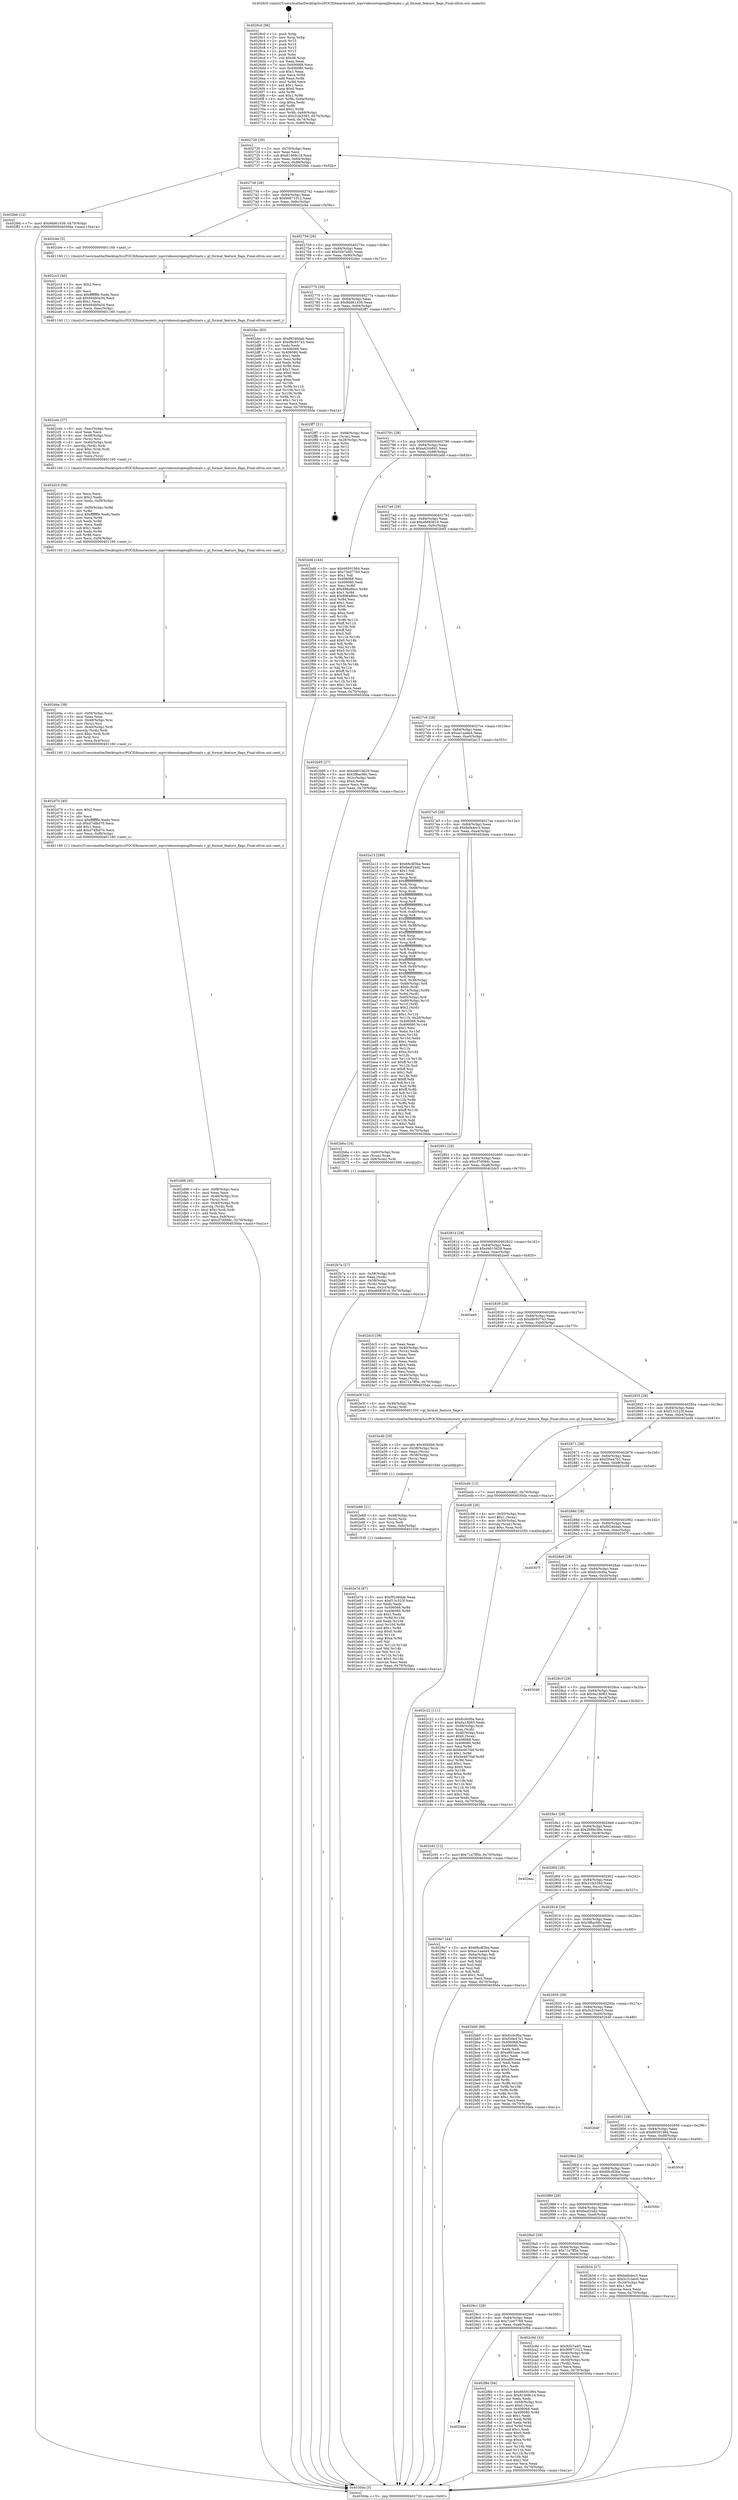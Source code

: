 digraph "0x4026c0" {
  label = "0x4026c0 (/mnt/c/Users/mathe/Desktop/tcc/POCII/binaries/extr_mpvvideooutopenglformats.c_gl_format_feature_flags_Final-ollvm.out::main(0))"
  labelloc = "t"
  node[shape=record]

  Entry [label="",width=0.3,height=0.3,shape=circle,fillcolor=black,style=filled]
  "0x402720" [label="{
     0x402720 [29]\l
     | [instrs]\l
     &nbsp;&nbsp;0x402720 \<+3\>: mov -0x70(%rbp),%eax\l
     &nbsp;&nbsp;0x402723 \<+2\>: mov %eax,%ecx\l
     &nbsp;&nbsp;0x402725 \<+6\>: sub $0x81469c1d,%ecx\l
     &nbsp;&nbsp;0x40272b \<+6\>: mov %eax,-0x84(%rbp)\l
     &nbsp;&nbsp;0x402731 \<+6\>: mov %ecx,-0x88(%rbp)\l
     &nbsp;&nbsp;0x402737 \<+6\>: je 0000000000402feb \<main+0x92b\>\l
  }"]
  "0x402feb" [label="{
     0x402feb [12]\l
     | [instrs]\l
     &nbsp;&nbsp;0x402feb \<+7\>: movl $0x9dd61439,-0x70(%rbp)\l
     &nbsp;&nbsp;0x402ff2 \<+5\>: jmp 00000000004030da \<main+0xa1a\>\l
  }"]
  "0x40273d" [label="{
     0x40273d [28]\l
     | [instrs]\l
     &nbsp;&nbsp;0x40273d \<+5\>: jmp 0000000000402742 \<main+0x82\>\l
     &nbsp;&nbsp;0x402742 \<+6\>: mov -0x84(%rbp),%eax\l
     &nbsp;&nbsp;0x402748 \<+5\>: sub $0x90871012,%eax\l
     &nbsp;&nbsp;0x40274d \<+6\>: mov %eax,-0x8c(%rbp)\l
     &nbsp;&nbsp;0x402753 \<+6\>: je 0000000000402cbe \<main+0x5fe\>\l
  }"]
  Exit [label="",width=0.3,height=0.3,shape=circle,fillcolor=black,style=filled,peripheries=2]
  "0x402cbe" [label="{
     0x402cbe [5]\l
     | [instrs]\l
     &nbsp;&nbsp;0x402cbe \<+5\>: call 0000000000401160 \<next_i\>\l
     | [calls]\l
     &nbsp;&nbsp;0x401160 \{1\} (/mnt/c/Users/mathe/Desktop/tcc/POCII/binaries/extr_mpvvideooutopenglformats.c_gl_format_feature_flags_Final-ollvm.out::next_i)\l
  }"]
  "0x402759" [label="{
     0x402759 [28]\l
     | [instrs]\l
     &nbsp;&nbsp;0x402759 \<+5\>: jmp 000000000040275e \<main+0x9e\>\l
     &nbsp;&nbsp;0x40275e \<+6\>: mov -0x84(%rbp),%eax\l
     &nbsp;&nbsp;0x402764 \<+5\>: sub $0x92b7a4f1,%eax\l
     &nbsp;&nbsp;0x402769 \<+6\>: mov %eax,-0x90(%rbp)\l
     &nbsp;&nbsp;0x40276f \<+6\>: je 0000000000402dec \<main+0x72c\>\l
  }"]
  "0x4029dd" [label="{
     0x4029dd\l
  }", style=dashed]
  "0x402dec" [label="{
     0x402dec [83]\l
     | [instrs]\l
     &nbsp;&nbsp;0x402dec \<+5\>: mov $0xf9246dab,%eax\l
     &nbsp;&nbsp;0x402df1 \<+5\>: mov $0xd8c93743,%ecx\l
     &nbsp;&nbsp;0x402df6 \<+2\>: xor %edx,%edx\l
     &nbsp;&nbsp;0x402df8 \<+7\>: mov 0x406068,%esi\l
     &nbsp;&nbsp;0x402dff \<+7\>: mov 0x406080,%edi\l
     &nbsp;&nbsp;0x402e06 \<+3\>: sub $0x1,%edx\l
     &nbsp;&nbsp;0x402e09 \<+3\>: mov %esi,%r8d\l
     &nbsp;&nbsp;0x402e0c \<+3\>: add %edx,%r8d\l
     &nbsp;&nbsp;0x402e0f \<+4\>: imul %r8d,%esi\l
     &nbsp;&nbsp;0x402e13 \<+3\>: and $0x1,%esi\l
     &nbsp;&nbsp;0x402e16 \<+3\>: cmp $0x0,%esi\l
     &nbsp;&nbsp;0x402e19 \<+4\>: sete %r9b\l
     &nbsp;&nbsp;0x402e1d \<+3\>: cmp $0xa,%edi\l
     &nbsp;&nbsp;0x402e20 \<+4\>: setl %r10b\l
     &nbsp;&nbsp;0x402e24 \<+3\>: mov %r9b,%r11b\l
     &nbsp;&nbsp;0x402e27 \<+3\>: and %r10b,%r11b\l
     &nbsp;&nbsp;0x402e2a \<+3\>: xor %r10b,%r9b\l
     &nbsp;&nbsp;0x402e2d \<+3\>: or %r9b,%r11b\l
     &nbsp;&nbsp;0x402e30 \<+4\>: test $0x1,%r11b\l
     &nbsp;&nbsp;0x402e34 \<+3\>: cmovne %ecx,%eax\l
     &nbsp;&nbsp;0x402e37 \<+3\>: mov %eax,-0x70(%rbp)\l
     &nbsp;&nbsp;0x402e3a \<+5\>: jmp 00000000004030da \<main+0xa1a\>\l
  }"]
  "0x402775" [label="{
     0x402775 [28]\l
     | [instrs]\l
     &nbsp;&nbsp;0x402775 \<+5\>: jmp 000000000040277a \<main+0xba\>\l
     &nbsp;&nbsp;0x40277a \<+6\>: mov -0x84(%rbp),%eax\l
     &nbsp;&nbsp;0x402780 \<+5\>: sub $0x9dd61439,%eax\l
     &nbsp;&nbsp;0x402785 \<+6\>: mov %eax,-0x94(%rbp)\l
     &nbsp;&nbsp;0x40278b \<+6\>: je 0000000000402ff7 \<main+0x937\>\l
  }"]
  "0x402f8d" [label="{
     0x402f8d [94]\l
     | [instrs]\l
     &nbsp;&nbsp;0x402f8d \<+5\>: mov $0x66591984,%eax\l
     &nbsp;&nbsp;0x402f92 \<+5\>: mov $0x81469c1d,%ecx\l
     &nbsp;&nbsp;0x402f97 \<+2\>: xor %edx,%edx\l
     &nbsp;&nbsp;0x402f99 \<+4\>: mov -0x68(%rbp),%rsi\l
     &nbsp;&nbsp;0x402f9d \<+6\>: movl $0x0,(%rsi)\l
     &nbsp;&nbsp;0x402fa3 \<+7\>: mov 0x406068,%edi\l
     &nbsp;&nbsp;0x402faa \<+8\>: mov 0x406080,%r8d\l
     &nbsp;&nbsp;0x402fb2 \<+3\>: sub $0x1,%edx\l
     &nbsp;&nbsp;0x402fb5 \<+3\>: mov %edi,%r9d\l
     &nbsp;&nbsp;0x402fb8 \<+3\>: add %edx,%r9d\l
     &nbsp;&nbsp;0x402fbb \<+4\>: imul %r9d,%edi\l
     &nbsp;&nbsp;0x402fbf \<+3\>: and $0x1,%edi\l
     &nbsp;&nbsp;0x402fc2 \<+3\>: cmp $0x0,%edi\l
     &nbsp;&nbsp;0x402fc5 \<+4\>: sete %r10b\l
     &nbsp;&nbsp;0x402fc9 \<+4\>: cmp $0xa,%r8d\l
     &nbsp;&nbsp;0x402fcd \<+4\>: setl %r11b\l
     &nbsp;&nbsp;0x402fd1 \<+3\>: mov %r10b,%bl\l
     &nbsp;&nbsp;0x402fd4 \<+3\>: and %r11b,%bl\l
     &nbsp;&nbsp;0x402fd7 \<+3\>: xor %r11b,%r10b\l
     &nbsp;&nbsp;0x402fda \<+3\>: or %r10b,%bl\l
     &nbsp;&nbsp;0x402fdd \<+3\>: test $0x1,%bl\l
     &nbsp;&nbsp;0x402fe0 \<+3\>: cmovne %ecx,%eax\l
     &nbsp;&nbsp;0x402fe3 \<+3\>: mov %eax,-0x70(%rbp)\l
     &nbsp;&nbsp;0x402fe6 \<+5\>: jmp 00000000004030da \<main+0xa1a\>\l
  }"]
  "0x402ff7" [label="{
     0x402ff7 [21]\l
     | [instrs]\l
     &nbsp;&nbsp;0x402ff7 \<+4\>: mov -0x68(%rbp),%rax\l
     &nbsp;&nbsp;0x402ffb \<+2\>: mov (%rax),%eax\l
     &nbsp;&nbsp;0x402ffd \<+4\>: lea -0x28(%rbp),%rsp\l
     &nbsp;&nbsp;0x403001 \<+1\>: pop %rbx\l
     &nbsp;&nbsp;0x403002 \<+2\>: pop %r12\l
     &nbsp;&nbsp;0x403004 \<+2\>: pop %r13\l
     &nbsp;&nbsp;0x403006 \<+2\>: pop %r14\l
     &nbsp;&nbsp;0x403008 \<+2\>: pop %r15\l
     &nbsp;&nbsp;0x40300a \<+1\>: pop %rbp\l
     &nbsp;&nbsp;0x40300b \<+1\>: ret\l
  }"]
  "0x402791" [label="{
     0x402791 [28]\l
     | [instrs]\l
     &nbsp;&nbsp;0x402791 \<+5\>: jmp 0000000000402796 \<main+0xd6\>\l
     &nbsp;&nbsp;0x402796 \<+6\>: mov -0x84(%rbp),%eax\l
     &nbsp;&nbsp;0x40279c \<+5\>: sub $0xa42cb8d1,%eax\l
     &nbsp;&nbsp;0x4027a1 \<+6\>: mov %eax,-0x98(%rbp)\l
     &nbsp;&nbsp;0x4027a7 \<+6\>: je 0000000000402efd \<main+0x83d\>\l
  }"]
  "0x402e7d" [label="{
     0x402e7d [87]\l
     | [instrs]\l
     &nbsp;&nbsp;0x402e7d \<+5\>: mov $0xf9246dab,%eax\l
     &nbsp;&nbsp;0x402e82 \<+5\>: mov $0xf13c323f,%esi\l
     &nbsp;&nbsp;0x402e87 \<+2\>: xor %edx,%edx\l
     &nbsp;&nbsp;0x402e89 \<+8\>: mov 0x406068,%r8d\l
     &nbsp;&nbsp;0x402e91 \<+8\>: mov 0x406080,%r9d\l
     &nbsp;&nbsp;0x402e99 \<+3\>: sub $0x1,%edx\l
     &nbsp;&nbsp;0x402e9c \<+3\>: mov %r8d,%r10d\l
     &nbsp;&nbsp;0x402e9f \<+3\>: add %edx,%r10d\l
     &nbsp;&nbsp;0x402ea2 \<+4\>: imul %r10d,%r8d\l
     &nbsp;&nbsp;0x402ea6 \<+4\>: and $0x1,%r8d\l
     &nbsp;&nbsp;0x402eaa \<+4\>: cmp $0x0,%r8d\l
     &nbsp;&nbsp;0x402eae \<+4\>: sete %r11b\l
     &nbsp;&nbsp;0x402eb2 \<+4\>: cmp $0xa,%r9d\l
     &nbsp;&nbsp;0x402eb6 \<+3\>: setl %bl\l
     &nbsp;&nbsp;0x402eb9 \<+3\>: mov %r11b,%r14b\l
     &nbsp;&nbsp;0x402ebc \<+3\>: and %bl,%r14b\l
     &nbsp;&nbsp;0x402ebf \<+3\>: xor %bl,%r11b\l
     &nbsp;&nbsp;0x402ec2 \<+3\>: or %r11b,%r14b\l
     &nbsp;&nbsp;0x402ec5 \<+4\>: test $0x1,%r14b\l
     &nbsp;&nbsp;0x402ec9 \<+3\>: cmovne %esi,%eax\l
     &nbsp;&nbsp;0x402ecc \<+3\>: mov %eax,-0x70(%rbp)\l
     &nbsp;&nbsp;0x402ecf \<+5\>: jmp 00000000004030da \<main+0xa1a\>\l
  }"]
  "0x402efd" [label="{
     0x402efd [144]\l
     | [instrs]\l
     &nbsp;&nbsp;0x402efd \<+5\>: mov $0x66591984,%eax\l
     &nbsp;&nbsp;0x402f02 \<+5\>: mov $0x72e07769,%ecx\l
     &nbsp;&nbsp;0x402f07 \<+2\>: mov $0x1,%dl\l
     &nbsp;&nbsp;0x402f09 \<+7\>: mov 0x406068,%esi\l
     &nbsp;&nbsp;0x402f10 \<+7\>: mov 0x406080,%edi\l
     &nbsp;&nbsp;0x402f17 \<+3\>: mov %esi,%r8d\l
     &nbsp;&nbsp;0x402f1a \<+7\>: sub $0x896a8bcc,%r8d\l
     &nbsp;&nbsp;0x402f21 \<+4\>: sub $0x1,%r8d\l
     &nbsp;&nbsp;0x402f25 \<+7\>: add $0x896a8bcc,%r8d\l
     &nbsp;&nbsp;0x402f2c \<+4\>: imul %r8d,%esi\l
     &nbsp;&nbsp;0x402f30 \<+3\>: and $0x1,%esi\l
     &nbsp;&nbsp;0x402f33 \<+3\>: cmp $0x0,%esi\l
     &nbsp;&nbsp;0x402f36 \<+4\>: sete %r9b\l
     &nbsp;&nbsp;0x402f3a \<+3\>: cmp $0xa,%edi\l
     &nbsp;&nbsp;0x402f3d \<+4\>: setl %r10b\l
     &nbsp;&nbsp;0x402f41 \<+3\>: mov %r9b,%r11b\l
     &nbsp;&nbsp;0x402f44 \<+4\>: xor $0xff,%r11b\l
     &nbsp;&nbsp;0x402f48 \<+3\>: mov %r10b,%bl\l
     &nbsp;&nbsp;0x402f4b \<+3\>: xor $0xff,%bl\l
     &nbsp;&nbsp;0x402f4e \<+3\>: xor $0x0,%dl\l
     &nbsp;&nbsp;0x402f51 \<+3\>: mov %r11b,%r14b\l
     &nbsp;&nbsp;0x402f54 \<+4\>: and $0x0,%r14b\l
     &nbsp;&nbsp;0x402f58 \<+3\>: and %dl,%r9b\l
     &nbsp;&nbsp;0x402f5b \<+3\>: mov %bl,%r15b\l
     &nbsp;&nbsp;0x402f5e \<+4\>: and $0x0,%r15b\l
     &nbsp;&nbsp;0x402f62 \<+3\>: and %dl,%r10b\l
     &nbsp;&nbsp;0x402f65 \<+3\>: or %r9b,%r14b\l
     &nbsp;&nbsp;0x402f68 \<+3\>: or %r10b,%r15b\l
     &nbsp;&nbsp;0x402f6b \<+3\>: xor %r15b,%r14b\l
     &nbsp;&nbsp;0x402f6e \<+3\>: or %bl,%r11b\l
     &nbsp;&nbsp;0x402f71 \<+4\>: xor $0xff,%r11b\l
     &nbsp;&nbsp;0x402f75 \<+3\>: or $0x0,%dl\l
     &nbsp;&nbsp;0x402f78 \<+3\>: and %dl,%r11b\l
     &nbsp;&nbsp;0x402f7b \<+3\>: or %r11b,%r14b\l
     &nbsp;&nbsp;0x402f7e \<+4\>: test $0x1,%r14b\l
     &nbsp;&nbsp;0x402f82 \<+3\>: cmovne %ecx,%eax\l
     &nbsp;&nbsp;0x402f85 \<+3\>: mov %eax,-0x70(%rbp)\l
     &nbsp;&nbsp;0x402f88 \<+5\>: jmp 00000000004030da \<main+0xa1a\>\l
  }"]
  "0x4027ad" [label="{
     0x4027ad [28]\l
     | [instrs]\l
     &nbsp;&nbsp;0x4027ad \<+5\>: jmp 00000000004027b2 \<main+0xf2\>\l
     &nbsp;&nbsp;0x4027b2 \<+6\>: mov -0x84(%rbp),%eax\l
     &nbsp;&nbsp;0x4027b8 \<+5\>: sub $0xa6683616,%eax\l
     &nbsp;&nbsp;0x4027bd \<+6\>: mov %eax,-0x9c(%rbp)\l
     &nbsp;&nbsp;0x4027c3 \<+6\>: je 0000000000402b95 \<main+0x4d5\>\l
  }"]
  "0x402e68" [label="{
     0x402e68 [21]\l
     | [instrs]\l
     &nbsp;&nbsp;0x402e68 \<+4\>: mov -0x48(%rbp),%rcx\l
     &nbsp;&nbsp;0x402e6c \<+3\>: mov (%rcx),%rcx\l
     &nbsp;&nbsp;0x402e6f \<+3\>: mov %rcx,%rdi\l
     &nbsp;&nbsp;0x402e72 \<+6\>: mov %eax,-0xfc(%rbp)\l
     &nbsp;&nbsp;0x402e78 \<+5\>: call 0000000000401030 \<free@plt\>\l
     | [calls]\l
     &nbsp;&nbsp;0x401030 \{1\} (unknown)\l
  }"]
  "0x402b95" [label="{
     0x402b95 [27]\l
     | [instrs]\l
     &nbsp;&nbsp;0x402b95 \<+5\>: mov $0xd4615629,%eax\l
     &nbsp;&nbsp;0x402b9a \<+5\>: mov $0x3f8ac98c,%ecx\l
     &nbsp;&nbsp;0x402b9f \<+3\>: mov -0x2c(%rbp),%edx\l
     &nbsp;&nbsp;0x402ba2 \<+3\>: cmp $0x0,%edx\l
     &nbsp;&nbsp;0x402ba5 \<+3\>: cmove %ecx,%eax\l
     &nbsp;&nbsp;0x402ba8 \<+3\>: mov %eax,-0x70(%rbp)\l
     &nbsp;&nbsp;0x402bab \<+5\>: jmp 00000000004030da \<main+0xa1a\>\l
  }"]
  "0x4027c9" [label="{
     0x4027c9 [28]\l
     | [instrs]\l
     &nbsp;&nbsp;0x4027c9 \<+5\>: jmp 00000000004027ce \<main+0x10e\>\l
     &nbsp;&nbsp;0x4027ce \<+6\>: mov -0x84(%rbp),%eax\l
     &nbsp;&nbsp;0x4027d4 \<+5\>: sub $0xac1aade4,%eax\l
     &nbsp;&nbsp;0x4027d9 \<+6\>: mov %eax,-0xa0(%rbp)\l
     &nbsp;&nbsp;0x4027df \<+6\>: je 0000000000402a13 \<main+0x353\>\l
  }"]
  "0x402e4b" [label="{
     0x402e4b [29]\l
     | [instrs]\l
     &nbsp;&nbsp;0x402e4b \<+10\>: movabs $0x4040b6,%rdi\l
     &nbsp;&nbsp;0x402e55 \<+4\>: mov -0x38(%rbp),%rcx\l
     &nbsp;&nbsp;0x402e59 \<+2\>: mov %eax,(%rcx)\l
     &nbsp;&nbsp;0x402e5b \<+4\>: mov -0x38(%rbp),%rcx\l
     &nbsp;&nbsp;0x402e5f \<+2\>: mov (%rcx),%esi\l
     &nbsp;&nbsp;0x402e61 \<+2\>: mov $0x0,%al\l
     &nbsp;&nbsp;0x402e63 \<+5\>: call 0000000000401040 \<printf@plt\>\l
     | [calls]\l
     &nbsp;&nbsp;0x401040 \{1\} (unknown)\l
  }"]
  "0x402a13" [label="{
     0x402a13 [289]\l
     | [instrs]\l
     &nbsp;&nbsp;0x402a13 \<+5\>: mov $0x68cdf3ba,%eax\l
     &nbsp;&nbsp;0x402a18 \<+5\>: mov $0x6eaf1bd2,%ecx\l
     &nbsp;&nbsp;0x402a1d \<+2\>: mov $0x1,%dl\l
     &nbsp;&nbsp;0x402a1f \<+2\>: xor %esi,%esi\l
     &nbsp;&nbsp;0x402a21 \<+3\>: mov %rsp,%rdi\l
     &nbsp;&nbsp;0x402a24 \<+4\>: add $0xfffffffffffffff0,%rdi\l
     &nbsp;&nbsp;0x402a28 \<+3\>: mov %rdi,%rsp\l
     &nbsp;&nbsp;0x402a2b \<+4\>: mov %rdi,-0x68(%rbp)\l
     &nbsp;&nbsp;0x402a2f \<+3\>: mov %rsp,%rdi\l
     &nbsp;&nbsp;0x402a32 \<+4\>: add $0xfffffffffffffff0,%rdi\l
     &nbsp;&nbsp;0x402a36 \<+3\>: mov %rdi,%rsp\l
     &nbsp;&nbsp;0x402a39 \<+3\>: mov %rsp,%r8\l
     &nbsp;&nbsp;0x402a3c \<+4\>: add $0xfffffffffffffff0,%r8\l
     &nbsp;&nbsp;0x402a40 \<+3\>: mov %r8,%rsp\l
     &nbsp;&nbsp;0x402a43 \<+4\>: mov %r8,-0x60(%rbp)\l
     &nbsp;&nbsp;0x402a47 \<+3\>: mov %rsp,%r8\l
     &nbsp;&nbsp;0x402a4a \<+4\>: add $0xfffffffffffffff0,%r8\l
     &nbsp;&nbsp;0x402a4e \<+3\>: mov %r8,%rsp\l
     &nbsp;&nbsp;0x402a51 \<+4\>: mov %r8,-0x58(%rbp)\l
     &nbsp;&nbsp;0x402a55 \<+3\>: mov %rsp,%r8\l
     &nbsp;&nbsp;0x402a58 \<+4\>: add $0xfffffffffffffff0,%r8\l
     &nbsp;&nbsp;0x402a5c \<+3\>: mov %r8,%rsp\l
     &nbsp;&nbsp;0x402a5f \<+4\>: mov %r8,-0x50(%rbp)\l
     &nbsp;&nbsp;0x402a63 \<+3\>: mov %rsp,%r8\l
     &nbsp;&nbsp;0x402a66 \<+4\>: add $0xfffffffffffffff0,%r8\l
     &nbsp;&nbsp;0x402a6a \<+3\>: mov %r8,%rsp\l
     &nbsp;&nbsp;0x402a6d \<+4\>: mov %r8,-0x48(%rbp)\l
     &nbsp;&nbsp;0x402a71 \<+3\>: mov %rsp,%r8\l
     &nbsp;&nbsp;0x402a74 \<+4\>: add $0xfffffffffffffff0,%r8\l
     &nbsp;&nbsp;0x402a78 \<+3\>: mov %r8,%rsp\l
     &nbsp;&nbsp;0x402a7b \<+4\>: mov %r8,-0x40(%rbp)\l
     &nbsp;&nbsp;0x402a7f \<+3\>: mov %rsp,%r8\l
     &nbsp;&nbsp;0x402a82 \<+4\>: add $0xfffffffffffffff0,%r8\l
     &nbsp;&nbsp;0x402a86 \<+3\>: mov %r8,%rsp\l
     &nbsp;&nbsp;0x402a89 \<+4\>: mov %r8,-0x38(%rbp)\l
     &nbsp;&nbsp;0x402a8d \<+4\>: mov -0x68(%rbp),%r8\l
     &nbsp;&nbsp;0x402a91 \<+7\>: movl $0x0,(%r8)\l
     &nbsp;&nbsp;0x402a98 \<+4\>: mov -0x74(%rbp),%r9d\l
     &nbsp;&nbsp;0x402a9c \<+3\>: mov %r9d,(%rdi)\l
     &nbsp;&nbsp;0x402a9f \<+4\>: mov -0x60(%rbp),%r8\l
     &nbsp;&nbsp;0x402aa3 \<+4\>: mov -0x80(%rbp),%r10\l
     &nbsp;&nbsp;0x402aa7 \<+3\>: mov %r10,(%r8)\l
     &nbsp;&nbsp;0x402aaa \<+3\>: cmpl $0x2,(%rdi)\l
     &nbsp;&nbsp;0x402aad \<+4\>: setne %r11b\l
     &nbsp;&nbsp;0x402ab1 \<+4\>: and $0x1,%r11b\l
     &nbsp;&nbsp;0x402ab5 \<+4\>: mov %r11b,-0x2d(%rbp)\l
     &nbsp;&nbsp;0x402ab9 \<+7\>: mov 0x406068,%ebx\l
     &nbsp;&nbsp;0x402ac0 \<+8\>: mov 0x406080,%r14d\l
     &nbsp;&nbsp;0x402ac8 \<+3\>: sub $0x1,%esi\l
     &nbsp;&nbsp;0x402acb \<+3\>: mov %ebx,%r15d\l
     &nbsp;&nbsp;0x402ace \<+3\>: add %esi,%r15d\l
     &nbsp;&nbsp;0x402ad1 \<+4\>: imul %r15d,%ebx\l
     &nbsp;&nbsp;0x402ad5 \<+3\>: and $0x1,%ebx\l
     &nbsp;&nbsp;0x402ad8 \<+3\>: cmp $0x0,%ebx\l
     &nbsp;&nbsp;0x402adb \<+4\>: sete %r11b\l
     &nbsp;&nbsp;0x402adf \<+4\>: cmp $0xa,%r14d\l
     &nbsp;&nbsp;0x402ae3 \<+4\>: setl %r12b\l
     &nbsp;&nbsp;0x402ae7 \<+3\>: mov %r11b,%r13b\l
     &nbsp;&nbsp;0x402aea \<+4\>: xor $0xff,%r13b\l
     &nbsp;&nbsp;0x402aee \<+3\>: mov %r12b,%sil\l
     &nbsp;&nbsp;0x402af1 \<+4\>: xor $0xff,%sil\l
     &nbsp;&nbsp;0x402af5 \<+3\>: xor $0x1,%dl\l
     &nbsp;&nbsp;0x402af8 \<+3\>: mov %r13b,%dil\l
     &nbsp;&nbsp;0x402afb \<+4\>: and $0xff,%dil\l
     &nbsp;&nbsp;0x402aff \<+3\>: and %dl,%r11b\l
     &nbsp;&nbsp;0x402b02 \<+3\>: mov %sil,%r8b\l
     &nbsp;&nbsp;0x402b05 \<+4\>: and $0xff,%r8b\l
     &nbsp;&nbsp;0x402b09 \<+3\>: and %dl,%r12b\l
     &nbsp;&nbsp;0x402b0c \<+3\>: or %r11b,%dil\l
     &nbsp;&nbsp;0x402b0f \<+3\>: or %r12b,%r8b\l
     &nbsp;&nbsp;0x402b12 \<+3\>: xor %r8b,%dil\l
     &nbsp;&nbsp;0x402b15 \<+3\>: or %sil,%r13b\l
     &nbsp;&nbsp;0x402b18 \<+4\>: xor $0xff,%r13b\l
     &nbsp;&nbsp;0x402b1c \<+3\>: or $0x1,%dl\l
     &nbsp;&nbsp;0x402b1f \<+3\>: and %dl,%r13b\l
     &nbsp;&nbsp;0x402b22 \<+3\>: or %r13b,%dil\l
     &nbsp;&nbsp;0x402b25 \<+4\>: test $0x1,%dil\l
     &nbsp;&nbsp;0x402b29 \<+3\>: cmovne %ecx,%eax\l
     &nbsp;&nbsp;0x402b2c \<+3\>: mov %eax,-0x70(%rbp)\l
     &nbsp;&nbsp;0x402b2f \<+5\>: jmp 00000000004030da \<main+0xa1a\>\l
  }"]
  "0x4027e5" [label="{
     0x4027e5 [28]\l
     | [instrs]\l
     &nbsp;&nbsp;0x4027e5 \<+5\>: jmp 00000000004027ea \<main+0x12a\>\l
     &nbsp;&nbsp;0x4027ea \<+6\>: mov -0x84(%rbp),%eax\l
     &nbsp;&nbsp;0x4027f0 \<+5\>: sub $0xbefa4ec3,%eax\l
     &nbsp;&nbsp;0x4027f5 \<+6\>: mov %eax,-0xa4(%rbp)\l
     &nbsp;&nbsp;0x4027fb \<+6\>: je 0000000000402b6a \<main+0x4aa\>\l
  }"]
  "0x402d98" [label="{
     0x402d98 [45]\l
     | [instrs]\l
     &nbsp;&nbsp;0x402d98 \<+6\>: mov -0xf8(%rbp),%ecx\l
     &nbsp;&nbsp;0x402d9e \<+3\>: imul %eax,%ecx\l
     &nbsp;&nbsp;0x402da1 \<+4\>: mov -0x48(%rbp),%rsi\l
     &nbsp;&nbsp;0x402da5 \<+3\>: mov (%rsi),%rsi\l
     &nbsp;&nbsp;0x402da8 \<+4\>: mov -0x40(%rbp),%rdi\l
     &nbsp;&nbsp;0x402dac \<+3\>: movslq (%rdi),%rdi\l
     &nbsp;&nbsp;0x402daf \<+4\>: imul $0xc,%rdi,%rdi\l
     &nbsp;&nbsp;0x402db3 \<+3\>: add %rdi,%rsi\l
     &nbsp;&nbsp;0x402db6 \<+3\>: mov %ecx,0x8(%rsi)\l
     &nbsp;&nbsp;0x402db9 \<+7\>: movl $0xcf7d09dc,-0x70(%rbp)\l
     &nbsp;&nbsp;0x402dc0 \<+5\>: jmp 00000000004030da \<main+0xa1a\>\l
  }"]
  "0x402b6a" [label="{
     0x402b6a [16]\l
     | [instrs]\l
     &nbsp;&nbsp;0x402b6a \<+4\>: mov -0x60(%rbp),%rax\l
     &nbsp;&nbsp;0x402b6e \<+3\>: mov (%rax),%rax\l
     &nbsp;&nbsp;0x402b71 \<+4\>: mov 0x8(%rax),%rdi\l
     &nbsp;&nbsp;0x402b75 \<+5\>: call 0000000000401060 \<atoi@plt\>\l
     | [calls]\l
     &nbsp;&nbsp;0x401060 \{1\} (unknown)\l
  }"]
  "0x402801" [label="{
     0x402801 [28]\l
     | [instrs]\l
     &nbsp;&nbsp;0x402801 \<+5\>: jmp 0000000000402806 \<main+0x146\>\l
     &nbsp;&nbsp;0x402806 \<+6\>: mov -0x84(%rbp),%eax\l
     &nbsp;&nbsp;0x40280c \<+5\>: sub $0xcf7d09dc,%eax\l
     &nbsp;&nbsp;0x402811 \<+6\>: mov %eax,-0xa8(%rbp)\l
     &nbsp;&nbsp;0x402817 \<+6\>: je 0000000000402dc5 \<main+0x705\>\l
  }"]
  "0x402d70" [label="{
     0x402d70 [40]\l
     | [instrs]\l
     &nbsp;&nbsp;0x402d70 \<+5\>: mov $0x2,%ecx\l
     &nbsp;&nbsp;0x402d75 \<+1\>: cltd\l
     &nbsp;&nbsp;0x402d76 \<+2\>: idiv %ecx\l
     &nbsp;&nbsp;0x402d78 \<+6\>: imul $0xfffffffe,%edx,%ecx\l
     &nbsp;&nbsp;0x402d7e \<+6\>: sub $0xd74fbd70,%ecx\l
     &nbsp;&nbsp;0x402d84 \<+3\>: add $0x1,%ecx\l
     &nbsp;&nbsp;0x402d87 \<+6\>: add $0xd74fbd70,%ecx\l
     &nbsp;&nbsp;0x402d8d \<+6\>: mov %ecx,-0xf8(%rbp)\l
     &nbsp;&nbsp;0x402d93 \<+5\>: call 0000000000401160 \<next_i\>\l
     | [calls]\l
     &nbsp;&nbsp;0x401160 \{1\} (/mnt/c/Users/mathe/Desktop/tcc/POCII/binaries/extr_mpvvideooutopenglformats.c_gl_format_feature_flags_Final-ollvm.out::next_i)\l
  }"]
  "0x402dc5" [label="{
     0x402dc5 [39]\l
     | [instrs]\l
     &nbsp;&nbsp;0x402dc5 \<+2\>: xor %eax,%eax\l
     &nbsp;&nbsp;0x402dc7 \<+4\>: mov -0x40(%rbp),%rcx\l
     &nbsp;&nbsp;0x402dcb \<+2\>: mov (%rcx),%edx\l
     &nbsp;&nbsp;0x402dcd \<+2\>: mov %eax,%esi\l
     &nbsp;&nbsp;0x402dcf \<+2\>: sub %edx,%esi\l
     &nbsp;&nbsp;0x402dd1 \<+2\>: mov %eax,%edx\l
     &nbsp;&nbsp;0x402dd3 \<+3\>: sub $0x1,%edx\l
     &nbsp;&nbsp;0x402dd6 \<+2\>: add %edx,%esi\l
     &nbsp;&nbsp;0x402dd8 \<+2\>: sub %esi,%eax\l
     &nbsp;&nbsp;0x402dda \<+4\>: mov -0x40(%rbp),%rcx\l
     &nbsp;&nbsp;0x402dde \<+2\>: mov %eax,(%rcx)\l
     &nbsp;&nbsp;0x402de0 \<+7\>: movl $0x71a7ff5e,-0x70(%rbp)\l
     &nbsp;&nbsp;0x402de7 \<+5\>: jmp 00000000004030da \<main+0xa1a\>\l
  }"]
  "0x40281d" [label="{
     0x40281d [28]\l
     | [instrs]\l
     &nbsp;&nbsp;0x40281d \<+5\>: jmp 0000000000402822 \<main+0x162\>\l
     &nbsp;&nbsp;0x402822 \<+6\>: mov -0x84(%rbp),%eax\l
     &nbsp;&nbsp;0x402828 \<+5\>: sub $0xd4615629,%eax\l
     &nbsp;&nbsp;0x40282d \<+6\>: mov %eax,-0xac(%rbp)\l
     &nbsp;&nbsp;0x402833 \<+6\>: je 0000000000402ee0 \<main+0x820\>\l
  }"]
  "0x402d4a" [label="{
     0x402d4a [38]\l
     | [instrs]\l
     &nbsp;&nbsp;0x402d4a \<+6\>: mov -0xf4(%rbp),%ecx\l
     &nbsp;&nbsp;0x402d50 \<+3\>: imul %eax,%ecx\l
     &nbsp;&nbsp;0x402d53 \<+4\>: mov -0x48(%rbp),%rsi\l
     &nbsp;&nbsp;0x402d57 \<+3\>: mov (%rsi),%rsi\l
     &nbsp;&nbsp;0x402d5a \<+4\>: mov -0x40(%rbp),%rdi\l
     &nbsp;&nbsp;0x402d5e \<+3\>: movslq (%rdi),%rdi\l
     &nbsp;&nbsp;0x402d61 \<+4\>: imul $0xc,%rdi,%rdi\l
     &nbsp;&nbsp;0x402d65 \<+3\>: add %rdi,%rsi\l
     &nbsp;&nbsp;0x402d68 \<+3\>: mov %ecx,0x4(%rsi)\l
     &nbsp;&nbsp;0x402d6b \<+5\>: call 0000000000401160 \<next_i\>\l
     | [calls]\l
     &nbsp;&nbsp;0x401160 \{1\} (/mnt/c/Users/mathe/Desktop/tcc/POCII/binaries/extr_mpvvideooutopenglformats.c_gl_format_feature_flags_Final-ollvm.out::next_i)\l
  }"]
  "0x402ee0" [label="{
     0x402ee0\l
  }", style=dashed]
  "0x402839" [label="{
     0x402839 [28]\l
     | [instrs]\l
     &nbsp;&nbsp;0x402839 \<+5\>: jmp 000000000040283e \<main+0x17e\>\l
     &nbsp;&nbsp;0x40283e \<+6\>: mov -0x84(%rbp),%eax\l
     &nbsp;&nbsp;0x402844 \<+5\>: sub $0xd8c93743,%eax\l
     &nbsp;&nbsp;0x402849 \<+6\>: mov %eax,-0xb0(%rbp)\l
     &nbsp;&nbsp;0x40284f \<+6\>: je 0000000000402e3f \<main+0x77f\>\l
  }"]
  "0x402d10" [label="{
     0x402d10 [58]\l
     | [instrs]\l
     &nbsp;&nbsp;0x402d10 \<+2\>: xor %ecx,%ecx\l
     &nbsp;&nbsp;0x402d12 \<+5\>: mov $0x2,%edx\l
     &nbsp;&nbsp;0x402d17 \<+6\>: mov %edx,-0xf0(%rbp)\l
     &nbsp;&nbsp;0x402d1d \<+1\>: cltd\l
     &nbsp;&nbsp;0x402d1e \<+7\>: mov -0xf0(%rbp),%r8d\l
     &nbsp;&nbsp;0x402d25 \<+3\>: idiv %r8d\l
     &nbsp;&nbsp;0x402d28 \<+6\>: imul $0xfffffffe,%edx,%edx\l
     &nbsp;&nbsp;0x402d2e \<+3\>: mov %ecx,%r9d\l
     &nbsp;&nbsp;0x402d31 \<+3\>: sub %edx,%r9d\l
     &nbsp;&nbsp;0x402d34 \<+2\>: mov %ecx,%edx\l
     &nbsp;&nbsp;0x402d36 \<+3\>: sub $0x1,%edx\l
     &nbsp;&nbsp;0x402d39 \<+3\>: add %edx,%r9d\l
     &nbsp;&nbsp;0x402d3c \<+3\>: sub %r9d,%ecx\l
     &nbsp;&nbsp;0x402d3f \<+6\>: mov %ecx,-0xf4(%rbp)\l
     &nbsp;&nbsp;0x402d45 \<+5\>: call 0000000000401160 \<next_i\>\l
     | [calls]\l
     &nbsp;&nbsp;0x401160 \{1\} (/mnt/c/Users/mathe/Desktop/tcc/POCII/binaries/extr_mpvvideooutopenglformats.c_gl_format_feature_flags_Final-ollvm.out::next_i)\l
  }"]
  "0x402e3f" [label="{
     0x402e3f [12]\l
     | [instrs]\l
     &nbsp;&nbsp;0x402e3f \<+4\>: mov -0x48(%rbp),%rax\l
     &nbsp;&nbsp;0x402e43 \<+3\>: mov (%rax),%rdi\l
     &nbsp;&nbsp;0x402e46 \<+5\>: call 0000000000401550 \<gl_format_feature_flags\>\l
     | [calls]\l
     &nbsp;&nbsp;0x401550 \{1\} (/mnt/c/Users/mathe/Desktop/tcc/POCII/binaries/extr_mpvvideooutopenglformats.c_gl_format_feature_flags_Final-ollvm.out::gl_format_feature_flags)\l
  }"]
  "0x402855" [label="{
     0x402855 [28]\l
     | [instrs]\l
     &nbsp;&nbsp;0x402855 \<+5\>: jmp 000000000040285a \<main+0x19a\>\l
     &nbsp;&nbsp;0x40285a \<+6\>: mov -0x84(%rbp),%eax\l
     &nbsp;&nbsp;0x402860 \<+5\>: sub $0xf13c323f,%eax\l
     &nbsp;&nbsp;0x402865 \<+6\>: mov %eax,-0xb4(%rbp)\l
     &nbsp;&nbsp;0x40286b \<+6\>: je 0000000000402ed4 \<main+0x814\>\l
  }"]
  "0x402ceb" [label="{
     0x402ceb [37]\l
     | [instrs]\l
     &nbsp;&nbsp;0x402ceb \<+6\>: mov -0xec(%rbp),%ecx\l
     &nbsp;&nbsp;0x402cf1 \<+3\>: imul %eax,%ecx\l
     &nbsp;&nbsp;0x402cf4 \<+4\>: mov -0x48(%rbp),%rsi\l
     &nbsp;&nbsp;0x402cf8 \<+3\>: mov (%rsi),%rsi\l
     &nbsp;&nbsp;0x402cfb \<+4\>: mov -0x40(%rbp),%rdi\l
     &nbsp;&nbsp;0x402cff \<+3\>: movslq (%rdi),%rdi\l
     &nbsp;&nbsp;0x402d02 \<+4\>: imul $0xc,%rdi,%rdi\l
     &nbsp;&nbsp;0x402d06 \<+3\>: add %rdi,%rsi\l
     &nbsp;&nbsp;0x402d09 \<+2\>: mov %ecx,(%rsi)\l
     &nbsp;&nbsp;0x402d0b \<+5\>: call 0000000000401160 \<next_i\>\l
     | [calls]\l
     &nbsp;&nbsp;0x401160 \{1\} (/mnt/c/Users/mathe/Desktop/tcc/POCII/binaries/extr_mpvvideooutopenglformats.c_gl_format_feature_flags_Final-ollvm.out::next_i)\l
  }"]
  "0x402ed4" [label="{
     0x402ed4 [12]\l
     | [instrs]\l
     &nbsp;&nbsp;0x402ed4 \<+7\>: movl $0xa42cb8d1,-0x70(%rbp)\l
     &nbsp;&nbsp;0x402edb \<+5\>: jmp 00000000004030da \<main+0xa1a\>\l
  }"]
  "0x402871" [label="{
     0x402871 [28]\l
     | [instrs]\l
     &nbsp;&nbsp;0x402871 \<+5\>: jmp 0000000000402876 \<main+0x1b6\>\l
     &nbsp;&nbsp;0x402876 \<+6\>: mov -0x84(%rbp),%eax\l
     &nbsp;&nbsp;0x40287c \<+5\>: sub $0xf30e47b1,%eax\l
     &nbsp;&nbsp;0x402881 \<+6\>: mov %eax,-0xb8(%rbp)\l
     &nbsp;&nbsp;0x402887 \<+6\>: je 0000000000402c08 \<main+0x548\>\l
  }"]
  "0x402cc3" [label="{
     0x402cc3 [40]\l
     | [instrs]\l
     &nbsp;&nbsp;0x402cc3 \<+5\>: mov $0x2,%ecx\l
     &nbsp;&nbsp;0x402cc8 \<+1\>: cltd\l
     &nbsp;&nbsp;0x402cc9 \<+2\>: idiv %ecx\l
     &nbsp;&nbsp;0x402ccb \<+6\>: imul $0xfffffffe,%edx,%ecx\l
     &nbsp;&nbsp;0x402cd1 \<+6\>: sub $0x944b0a34,%ecx\l
     &nbsp;&nbsp;0x402cd7 \<+3\>: add $0x1,%ecx\l
     &nbsp;&nbsp;0x402cda \<+6\>: add $0x944b0a34,%ecx\l
     &nbsp;&nbsp;0x402ce0 \<+6\>: mov %ecx,-0xec(%rbp)\l
     &nbsp;&nbsp;0x402ce6 \<+5\>: call 0000000000401160 \<next_i\>\l
     | [calls]\l
     &nbsp;&nbsp;0x401160 \{1\} (/mnt/c/Users/mathe/Desktop/tcc/POCII/binaries/extr_mpvvideooutopenglformats.c_gl_format_feature_flags_Final-ollvm.out::next_i)\l
  }"]
  "0x402c08" [label="{
     0x402c08 [26]\l
     | [instrs]\l
     &nbsp;&nbsp;0x402c08 \<+4\>: mov -0x50(%rbp),%rax\l
     &nbsp;&nbsp;0x402c0c \<+6\>: movl $0x1,(%rax)\l
     &nbsp;&nbsp;0x402c12 \<+4\>: mov -0x50(%rbp),%rax\l
     &nbsp;&nbsp;0x402c16 \<+3\>: movslq (%rax),%rax\l
     &nbsp;&nbsp;0x402c19 \<+4\>: imul $0xc,%rax,%rdi\l
     &nbsp;&nbsp;0x402c1d \<+5\>: call 0000000000401050 \<malloc@plt\>\l
     | [calls]\l
     &nbsp;&nbsp;0x401050 \{1\} (unknown)\l
  }"]
  "0x40288d" [label="{
     0x40288d [28]\l
     | [instrs]\l
     &nbsp;&nbsp;0x40288d \<+5\>: jmp 0000000000402892 \<main+0x1d2\>\l
     &nbsp;&nbsp;0x402892 \<+6\>: mov -0x84(%rbp),%eax\l
     &nbsp;&nbsp;0x402898 \<+5\>: sub $0xf9246dab,%eax\l
     &nbsp;&nbsp;0x40289d \<+6\>: mov %eax,-0xbc(%rbp)\l
     &nbsp;&nbsp;0x4028a3 \<+6\>: je 000000000040307f \<main+0x9bf\>\l
  }"]
  "0x4029c1" [label="{
     0x4029c1 [28]\l
     | [instrs]\l
     &nbsp;&nbsp;0x4029c1 \<+5\>: jmp 00000000004029c6 \<main+0x306\>\l
     &nbsp;&nbsp;0x4029c6 \<+6\>: mov -0x84(%rbp),%eax\l
     &nbsp;&nbsp;0x4029cc \<+5\>: sub $0x72e07769,%eax\l
     &nbsp;&nbsp;0x4029d1 \<+6\>: mov %eax,-0xe8(%rbp)\l
     &nbsp;&nbsp;0x4029d7 \<+6\>: je 0000000000402f8d \<main+0x8cd\>\l
  }"]
  "0x40307f" [label="{
     0x40307f\l
  }", style=dashed]
  "0x4028a9" [label="{
     0x4028a9 [28]\l
     | [instrs]\l
     &nbsp;&nbsp;0x4028a9 \<+5\>: jmp 00000000004028ae \<main+0x1ee\>\l
     &nbsp;&nbsp;0x4028ae \<+6\>: mov -0x84(%rbp),%eax\l
     &nbsp;&nbsp;0x4028b4 \<+5\>: sub $0xfcc0cf0a,%eax\l
     &nbsp;&nbsp;0x4028b9 \<+6\>: mov %eax,-0xc0(%rbp)\l
     &nbsp;&nbsp;0x4028bf \<+6\>: je 0000000000403048 \<main+0x988\>\l
  }"]
  "0x402c9d" [label="{
     0x402c9d [33]\l
     | [instrs]\l
     &nbsp;&nbsp;0x402c9d \<+5\>: mov $0x92b7a4f1,%eax\l
     &nbsp;&nbsp;0x402ca2 \<+5\>: mov $0x90871012,%ecx\l
     &nbsp;&nbsp;0x402ca7 \<+4\>: mov -0x40(%rbp),%rdx\l
     &nbsp;&nbsp;0x402cab \<+2\>: mov (%rdx),%esi\l
     &nbsp;&nbsp;0x402cad \<+4\>: mov -0x50(%rbp),%rdx\l
     &nbsp;&nbsp;0x402cb1 \<+2\>: cmp (%rdx),%esi\l
     &nbsp;&nbsp;0x402cb3 \<+3\>: cmovl %ecx,%eax\l
     &nbsp;&nbsp;0x402cb6 \<+3\>: mov %eax,-0x70(%rbp)\l
     &nbsp;&nbsp;0x402cb9 \<+5\>: jmp 00000000004030da \<main+0xa1a\>\l
  }"]
  "0x403048" [label="{
     0x403048\l
  }", style=dashed]
  "0x4028c5" [label="{
     0x4028c5 [28]\l
     | [instrs]\l
     &nbsp;&nbsp;0x4028c5 \<+5\>: jmp 00000000004028ca \<main+0x20a\>\l
     &nbsp;&nbsp;0x4028ca \<+6\>: mov -0x84(%rbp),%eax\l
     &nbsp;&nbsp;0x4028d0 \<+5\>: sub $0x6a18083,%eax\l
     &nbsp;&nbsp;0x4028d5 \<+6\>: mov %eax,-0xc4(%rbp)\l
     &nbsp;&nbsp;0x4028db \<+6\>: je 0000000000402c91 \<main+0x5d1\>\l
  }"]
  "0x402c22" [label="{
     0x402c22 [111]\l
     | [instrs]\l
     &nbsp;&nbsp;0x402c22 \<+5\>: mov $0xfcc0cf0a,%ecx\l
     &nbsp;&nbsp;0x402c27 \<+5\>: mov $0x6a18083,%edx\l
     &nbsp;&nbsp;0x402c2c \<+4\>: mov -0x48(%rbp),%rdi\l
     &nbsp;&nbsp;0x402c30 \<+3\>: mov %rax,(%rdi)\l
     &nbsp;&nbsp;0x402c33 \<+4\>: mov -0x40(%rbp),%rax\l
     &nbsp;&nbsp;0x402c37 \<+6\>: movl $0x0,(%rax)\l
     &nbsp;&nbsp;0x402c3d \<+7\>: mov 0x406068,%esi\l
     &nbsp;&nbsp;0x402c44 \<+8\>: mov 0x406080,%r8d\l
     &nbsp;&nbsp;0x402c4c \<+3\>: mov %esi,%r9d\l
     &nbsp;&nbsp;0x402c4f \<+7\>: add $0xbe4670ef,%r9d\l
     &nbsp;&nbsp;0x402c56 \<+4\>: sub $0x1,%r9d\l
     &nbsp;&nbsp;0x402c5a \<+7\>: sub $0xbe4670ef,%r9d\l
     &nbsp;&nbsp;0x402c61 \<+4\>: imul %r9d,%esi\l
     &nbsp;&nbsp;0x402c65 \<+3\>: and $0x1,%esi\l
     &nbsp;&nbsp;0x402c68 \<+3\>: cmp $0x0,%esi\l
     &nbsp;&nbsp;0x402c6b \<+4\>: sete %r10b\l
     &nbsp;&nbsp;0x402c6f \<+4\>: cmp $0xa,%r8d\l
     &nbsp;&nbsp;0x402c73 \<+4\>: setl %r11b\l
     &nbsp;&nbsp;0x402c77 \<+3\>: mov %r10b,%bl\l
     &nbsp;&nbsp;0x402c7a \<+3\>: and %r11b,%bl\l
     &nbsp;&nbsp;0x402c7d \<+3\>: xor %r11b,%r10b\l
     &nbsp;&nbsp;0x402c80 \<+3\>: or %r10b,%bl\l
     &nbsp;&nbsp;0x402c83 \<+3\>: test $0x1,%bl\l
     &nbsp;&nbsp;0x402c86 \<+3\>: cmovne %edx,%ecx\l
     &nbsp;&nbsp;0x402c89 \<+3\>: mov %ecx,-0x70(%rbp)\l
     &nbsp;&nbsp;0x402c8c \<+5\>: jmp 00000000004030da \<main+0xa1a\>\l
  }"]
  "0x402c91" [label="{
     0x402c91 [12]\l
     | [instrs]\l
     &nbsp;&nbsp;0x402c91 \<+7\>: movl $0x71a7ff5e,-0x70(%rbp)\l
     &nbsp;&nbsp;0x402c98 \<+5\>: jmp 00000000004030da \<main+0xa1a\>\l
  }"]
  "0x4028e1" [label="{
     0x4028e1 [28]\l
     | [instrs]\l
     &nbsp;&nbsp;0x4028e1 \<+5\>: jmp 00000000004028e6 \<main+0x226\>\l
     &nbsp;&nbsp;0x4028e6 \<+6\>: mov -0x84(%rbp),%eax\l
     &nbsp;&nbsp;0x4028ec \<+5\>: sub $0x268bc5be,%eax\l
     &nbsp;&nbsp;0x4028f1 \<+6\>: mov %eax,-0xc8(%rbp)\l
     &nbsp;&nbsp;0x4028f7 \<+6\>: je 0000000000402eec \<main+0x82c\>\l
  }"]
  "0x402b7a" [label="{
     0x402b7a [27]\l
     | [instrs]\l
     &nbsp;&nbsp;0x402b7a \<+4\>: mov -0x58(%rbp),%rdi\l
     &nbsp;&nbsp;0x402b7e \<+2\>: mov %eax,(%rdi)\l
     &nbsp;&nbsp;0x402b80 \<+4\>: mov -0x58(%rbp),%rdi\l
     &nbsp;&nbsp;0x402b84 \<+2\>: mov (%rdi),%eax\l
     &nbsp;&nbsp;0x402b86 \<+3\>: mov %eax,-0x2c(%rbp)\l
     &nbsp;&nbsp;0x402b89 \<+7\>: movl $0xa6683616,-0x70(%rbp)\l
     &nbsp;&nbsp;0x402b90 \<+5\>: jmp 00000000004030da \<main+0xa1a\>\l
  }"]
  "0x402eec" [label="{
     0x402eec\l
  }", style=dashed]
  "0x4028fd" [label="{
     0x4028fd [28]\l
     | [instrs]\l
     &nbsp;&nbsp;0x4028fd \<+5\>: jmp 0000000000402902 \<main+0x242\>\l
     &nbsp;&nbsp;0x402902 \<+6\>: mov -0x84(%rbp),%eax\l
     &nbsp;&nbsp;0x402908 \<+5\>: sub $0x31fa3393,%eax\l
     &nbsp;&nbsp;0x40290d \<+6\>: mov %eax,-0xcc(%rbp)\l
     &nbsp;&nbsp;0x402913 \<+6\>: je 00000000004029e7 \<main+0x327\>\l
  }"]
  "0x4029a5" [label="{
     0x4029a5 [28]\l
     | [instrs]\l
     &nbsp;&nbsp;0x4029a5 \<+5\>: jmp 00000000004029aa \<main+0x2ea\>\l
     &nbsp;&nbsp;0x4029aa \<+6\>: mov -0x84(%rbp),%eax\l
     &nbsp;&nbsp;0x4029b0 \<+5\>: sub $0x71a7ff5e,%eax\l
     &nbsp;&nbsp;0x4029b5 \<+6\>: mov %eax,-0xe4(%rbp)\l
     &nbsp;&nbsp;0x4029bb \<+6\>: je 0000000000402c9d \<main+0x5dd\>\l
  }"]
  "0x4029e7" [label="{
     0x4029e7 [44]\l
     | [instrs]\l
     &nbsp;&nbsp;0x4029e7 \<+5\>: mov $0x68cdf3ba,%eax\l
     &nbsp;&nbsp;0x4029ec \<+5\>: mov $0xac1aade4,%ecx\l
     &nbsp;&nbsp;0x4029f1 \<+3\>: mov -0x6a(%rbp),%dl\l
     &nbsp;&nbsp;0x4029f4 \<+4\>: mov -0x69(%rbp),%sil\l
     &nbsp;&nbsp;0x4029f8 \<+3\>: mov %dl,%dil\l
     &nbsp;&nbsp;0x4029fb \<+3\>: and %sil,%dil\l
     &nbsp;&nbsp;0x4029fe \<+3\>: xor %sil,%dl\l
     &nbsp;&nbsp;0x402a01 \<+3\>: or %dl,%dil\l
     &nbsp;&nbsp;0x402a04 \<+4\>: test $0x1,%dil\l
     &nbsp;&nbsp;0x402a08 \<+3\>: cmovne %ecx,%eax\l
     &nbsp;&nbsp;0x402a0b \<+3\>: mov %eax,-0x70(%rbp)\l
     &nbsp;&nbsp;0x402a0e \<+5\>: jmp 00000000004030da \<main+0xa1a\>\l
  }"]
  "0x402919" [label="{
     0x402919 [28]\l
     | [instrs]\l
     &nbsp;&nbsp;0x402919 \<+5\>: jmp 000000000040291e \<main+0x25e\>\l
     &nbsp;&nbsp;0x40291e \<+6\>: mov -0x84(%rbp),%eax\l
     &nbsp;&nbsp;0x402924 \<+5\>: sub $0x3f8ac98c,%eax\l
     &nbsp;&nbsp;0x402929 \<+6\>: mov %eax,-0xd0(%rbp)\l
     &nbsp;&nbsp;0x40292f \<+6\>: je 0000000000402bb0 \<main+0x4f0\>\l
  }"]
  "0x4030da" [label="{
     0x4030da [5]\l
     | [instrs]\l
     &nbsp;&nbsp;0x4030da \<+5\>: jmp 0000000000402720 \<main+0x60\>\l
  }"]
  "0x4026c0" [label="{
     0x4026c0 [96]\l
     | [instrs]\l
     &nbsp;&nbsp;0x4026c0 \<+1\>: push %rbp\l
     &nbsp;&nbsp;0x4026c1 \<+3\>: mov %rsp,%rbp\l
     &nbsp;&nbsp;0x4026c4 \<+2\>: push %r15\l
     &nbsp;&nbsp;0x4026c6 \<+2\>: push %r14\l
     &nbsp;&nbsp;0x4026c8 \<+2\>: push %r13\l
     &nbsp;&nbsp;0x4026ca \<+2\>: push %r12\l
     &nbsp;&nbsp;0x4026cc \<+1\>: push %rbx\l
     &nbsp;&nbsp;0x4026cd \<+7\>: sub $0xd8,%rsp\l
     &nbsp;&nbsp;0x4026d4 \<+2\>: xor %eax,%eax\l
     &nbsp;&nbsp;0x4026d6 \<+7\>: mov 0x406068,%ecx\l
     &nbsp;&nbsp;0x4026dd \<+7\>: mov 0x406080,%edx\l
     &nbsp;&nbsp;0x4026e4 \<+3\>: sub $0x1,%eax\l
     &nbsp;&nbsp;0x4026e7 \<+3\>: mov %ecx,%r8d\l
     &nbsp;&nbsp;0x4026ea \<+3\>: add %eax,%r8d\l
     &nbsp;&nbsp;0x4026ed \<+4\>: imul %r8d,%ecx\l
     &nbsp;&nbsp;0x4026f1 \<+3\>: and $0x1,%ecx\l
     &nbsp;&nbsp;0x4026f4 \<+3\>: cmp $0x0,%ecx\l
     &nbsp;&nbsp;0x4026f7 \<+4\>: sete %r9b\l
     &nbsp;&nbsp;0x4026fb \<+4\>: and $0x1,%r9b\l
     &nbsp;&nbsp;0x4026ff \<+4\>: mov %r9b,-0x6a(%rbp)\l
     &nbsp;&nbsp;0x402703 \<+3\>: cmp $0xa,%edx\l
     &nbsp;&nbsp;0x402706 \<+4\>: setl %r9b\l
     &nbsp;&nbsp;0x40270a \<+4\>: and $0x1,%r9b\l
     &nbsp;&nbsp;0x40270e \<+4\>: mov %r9b,-0x69(%rbp)\l
     &nbsp;&nbsp;0x402712 \<+7\>: movl $0x31fa3393,-0x70(%rbp)\l
     &nbsp;&nbsp;0x402719 \<+3\>: mov %edi,-0x74(%rbp)\l
     &nbsp;&nbsp;0x40271c \<+4\>: mov %rsi,-0x80(%rbp)\l
  }"]
  "0x402b34" [label="{
     0x402b34 [27]\l
     | [instrs]\l
     &nbsp;&nbsp;0x402b34 \<+5\>: mov $0xbefa4ec3,%eax\l
     &nbsp;&nbsp;0x402b39 \<+5\>: mov $0x5c31bec0,%ecx\l
     &nbsp;&nbsp;0x402b3e \<+3\>: mov -0x2d(%rbp),%dl\l
     &nbsp;&nbsp;0x402b41 \<+3\>: test $0x1,%dl\l
     &nbsp;&nbsp;0x402b44 \<+3\>: cmovne %ecx,%eax\l
     &nbsp;&nbsp;0x402b47 \<+3\>: mov %eax,-0x70(%rbp)\l
     &nbsp;&nbsp;0x402b4a \<+5\>: jmp 00000000004030da \<main+0xa1a\>\l
  }"]
  "0x402989" [label="{
     0x402989 [28]\l
     | [instrs]\l
     &nbsp;&nbsp;0x402989 \<+5\>: jmp 000000000040298e \<main+0x2ce\>\l
     &nbsp;&nbsp;0x40298e \<+6\>: mov -0x84(%rbp),%eax\l
     &nbsp;&nbsp;0x402994 \<+5\>: sub $0x6eaf1bd2,%eax\l
     &nbsp;&nbsp;0x402999 \<+6\>: mov %eax,-0xe0(%rbp)\l
     &nbsp;&nbsp;0x40299f \<+6\>: je 0000000000402b34 \<main+0x474\>\l
  }"]
  "0x402bb0" [label="{
     0x402bb0 [88]\l
     | [instrs]\l
     &nbsp;&nbsp;0x402bb0 \<+5\>: mov $0xfcc0cf0a,%eax\l
     &nbsp;&nbsp;0x402bb5 \<+5\>: mov $0xf30e47b1,%ecx\l
     &nbsp;&nbsp;0x402bba \<+7\>: mov 0x406068,%edx\l
     &nbsp;&nbsp;0x402bc1 \<+7\>: mov 0x406080,%esi\l
     &nbsp;&nbsp;0x402bc8 \<+2\>: mov %edx,%edi\l
     &nbsp;&nbsp;0x402bca \<+6\>: sub $0xa891eee,%edi\l
     &nbsp;&nbsp;0x402bd0 \<+3\>: sub $0x1,%edi\l
     &nbsp;&nbsp;0x402bd3 \<+6\>: add $0xa891eee,%edi\l
     &nbsp;&nbsp;0x402bd9 \<+3\>: imul %edi,%edx\l
     &nbsp;&nbsp;0x402bdc \<+3\>: and $0x1,%edx\l
     &nbsp;&nbsp;0x402bdf \<+3\>: cmp $0x0,%edx\l
     &nbsp;&nbsp;0x402be2 \<+4\>: sete %r8b\l
     &nbsp;&nbsp;0x402be6 \<+3\>: cmp $0xa,%esi\l
     &nbsp;&nbsp;0x402be9 \<+4\>: setl %r9b\l
     &nbsp;&nbsp;0x402bed \<+3\>: mov %r8b,%r10b\l
     &nbsp;&nbsp;0x402bf0 \<+3\>: and %r9b,%r10b\l
     &nbsp;&nbsp;0x402bf3 \<+3\>: xor %r9b,%r8b\l
     &nbsp;&nbsp;0x402bf6 \<+3\>: or %r8b,%r10b\l
     &nbsp;&nbsp;0x402bf9 \<+4\>: test $0x1,%r10b\l
     &nbsp;&nbsp;0x402bfd \<+3\>: cmovne %ecx,%eax\l
     &nbsp;&nbsp;0x402c00 \<+3\>: mov %eax,-0x70(%rbp)\l
     &nbsp;&nbsp;0x402c03 \<+5\>: jmp 00000000004030da \<main+0xa1a\>\l
  }"]
  "0x402935" [label="{
     0x402935 [28]\l
     | [instrs]\l
     &nbsp;&nbsp;0x402935 \<+5\>: jmp 000000000040293a \<main+0x27a\>\l
     &nbsp;&nbsp;0x40293a \<+6\>: mov -0x84(%rbp),%eax\l
     &nbsp;&nbsp;0x402940 \<+5\>: sub $0x5c31bec0,%eax\l
     &nbsp;&nbsp;0x402945 \<+6\>: mov %eax,-0xd4(%rbp)\l
     &nbsp;&nbsp;0x40294b \<+6\>: je 0000000000402b4f \<main+0x48f\>\l
  }"]
  "0x40300c" [label="{
     0x40300c\l
  }", style=dashed]
  "0x402b4f" [label="{
     0x402b4f\l
  }", style=dashed]
  "0x402951" [label="{
     0x402951 [28]\l
     | [instrs]\l
     &nbsp;&nbsp;0x402951 \<+5\>: jmp 0000000000402956 \<main+0x296\>\l
     &nbsp;&nbsp;0x402956 \<+6\>: mov -0x84(%rbp),%eax\l
     &nbsp;&nbsp;0x40295c \<+5\>: sub $0x66591984,%eax\l
     &nbsp;&nbsp;0x402961 \<+6\>: mov %eax,-0xd8(%rbp)\l
     &nbsp;&nbsp;0x402967 \<+6\>: je 00000000004030c9 \<main+0xa09\>\l
  }"]
  "0x40296d" [label="{
     0x40296d [28]\l
     | [instrs]\l
     &nbsp;&nbsp;0x40296d \<+5\>: jmp 0000000000402972 \<main+0x2b2\>\l
     &nbsp;&nbsp;0x402972 \<+6\>: mov -0x84(%rbp),%eax\l
     &nbsp;&nbsp;0x402978 \<+5\>: sub $0x68cdf3ba,%eax\l
     &nbsp;&nbsp;0x40297d \<+6\>: mov %eax,-0xdc(%rbp)\l
     &nbsp;&nbsp;0x402983 \<+6\>: je 000000000040300c \<main+0x94c\>\l
  }"]
  "0x4030c9" [label="{
     0x4030c9\l
  }", style=dashed]
  Entry -> "0x4026c0" [label=" 1"]
  "0x402720" -> "0x402feb" [label=" 1"]
  "0x402720" -> "0x40273d" [label=" 18"]
  "0x402ff7" -> Exit [label=" 1"]
  "0x40273d" -> "0x402cbe" [label=" 1"]
  "0x40273d" -> "0x402759" [label=" 17"]
  "0x402feb" -> "0x4030da" [label=" 1"]
  "0x402759" -> "0x402dec" [label=" 1"]
  "0x402759" -> "0x402775" [label=" 16"]
  "0x402f8d" -> "0x4030da" [label=" 1"]
  "0x402775" -> "0x402ff7" [label=" 1"]
  "0x402775" -> "0x402791" [label=" 15"]
  "0x4029c1" -> "0x4029dd" [label=" 0"]
  "0x402791" -> "0x402efd" [label=" 1"]
  "0x402791" -> "0x4027ad" [label=" 14"]
  "0x4029c1" -> "0x402f8d" [label=" 1"]
  "0x4027ad" -> "0x402b95" [label=" 1"]
  "0x4027ad" -> "0x4027c9" [label=" 13"]
  "0x402efd" -> "0x4030da" [label=" 1"]
  "0x4027c9" -> "0x402a13" [label=" 1"]
  "0x4027c9" -> "0x4027e5" [label=" 12"]
  "0x402ed4" -> "0x4030da" [label=" 1"]
  "0x4027e5" -> "0x402b6a" [label=" 1"]
  "0x4027e5" -> "0x402801" [label=" 11"]
  "0x402e7d" -> "0x4030da" [label=" 1"]
  "0x402801" -> "0x402dc5" [label=" 1"]
  "0x402801" -> "0x40281d" [label=" 10"]
  "0x402e68" -> "0x402e7d" [label=" 1"]
  "0x40281d" -> "0x402ee0" [label=" 0"]
  "0x40281d" -> "0x402839" [label=" 10"]
  "0x402e4b" -> "0x402e68" [label=" 1"]
  "0x402839" -> "0x402e3f" [label=" 1"]
  "0x402839" -> "0x402855" [label=" 9"]
  "0x402e3f" -> "0x402e4b" [label=" 1"]
  "0x402855" -> "0x402ed4" [label=" 1"]
  "0x402855" -> "0x402871" [label=" 8"]
  "0x402dec" -> "0x4030da" [label=" 1"]
  "0x402871" -> "0x402c08" [label=" 1"]
  "0x402871" -> "0x40288d" [label=" 7"]
  "0x402dc5" -> "0x4030da" [label=" 1"]
  "0x40288d" -> "0x40307f" [label=" 0"]
  "0x40288d" -> "0x4028a9" [label=" 7"]
  "0x402d98" -> "0x4030da" [label=" 1"]
  "0x4028a9" -> "0x403048" [label=" 0"]
  "0x4028a9" -> "0x4028c5" [label=" 7"]
  "0x402d70" -> "0x402d98" [label=" 1"]
  "0x4028c5" -> "0x402c91" [label=" 1"]
  "0x4028c5" -> "0x4028e1" [label=" 6"]
  "0x402d10" -> "0x402d4a" [label=" 1"]
  "0x4028e1" -> "0x402eec" [label=" 0"]
  "0x4028e1" -> "0x4028fd" [label=" 6"]
  "0x402ceb" -> "0x402d10" [label=" 1"]
  "0x4028fd" -> "0x4029e7" [label=" 1"]
  "0x4028fd" -> "0x402919" [label=" 5"]
  "0x4029e7" -> "0x4030da" [label=" 1"]
  "0x4026c0" -> "0x402720" [label=" 1"]
  "0x4030da" -> "0x402720" [label=" 18"]
  "0x402cc3" -> "0x402ceb" [label=" 1"]
  "0x402a13" -> "0x4030da" [label=" 1"]
  "0x402cbe" -> "0x402cc3" [label=" 1"]
  "0x402919" -> "0x402bb0" [label=" 1"]
  "0x402919" -> "0x402935" [label=" 4"]
  "0x4029a5" -> "0x4029c1" [label=" 1"]
  "0x402935" -> "0x402b4f" [label=" 0"]
  "0x402935" -> "0x402951" [label=" 4"]
  "0x4029a5" -> "0x402c9d" [label=" 2"]
  "0x402951" -> "0x4030c9" [label=" 0"]
  "0x402951" -> "0x40296d" [label=" 4"]
  "0x402d4a" -> "0x402d70" [label=" 1"]
  "0x40296d" -> "0x40300c" [label=" 0"]
  "0x40296d" -> "0x402989" [label=" 4"]
  "0x402c9d" -> "0x4030da" [label=" 2"]
  "0x402989" -> "0x402b34" [label=" 1"]
  "0x402989" -> "0x4029a5" [label=" 3"]
  "0x402b34" -> "0x4030da" [label=" 1"]
  "0x402b6a" -> "0x402b7a" [label=" 1"]
  "0x402b7a" -> "0x4030da" [label=" 1"]
  "0x402b95" -> "0x4030da" [label=" 1"]
  "0x402bb0" -> "0x4030da" [label=" 1"]
  "0x402c08" -> "0x402c22" [label=" 1"]
  "0x402c22" -> "0x4030da" [label=" 1"]
  "0x402c91" -> "0x4030da" [label=" 1"]
}
